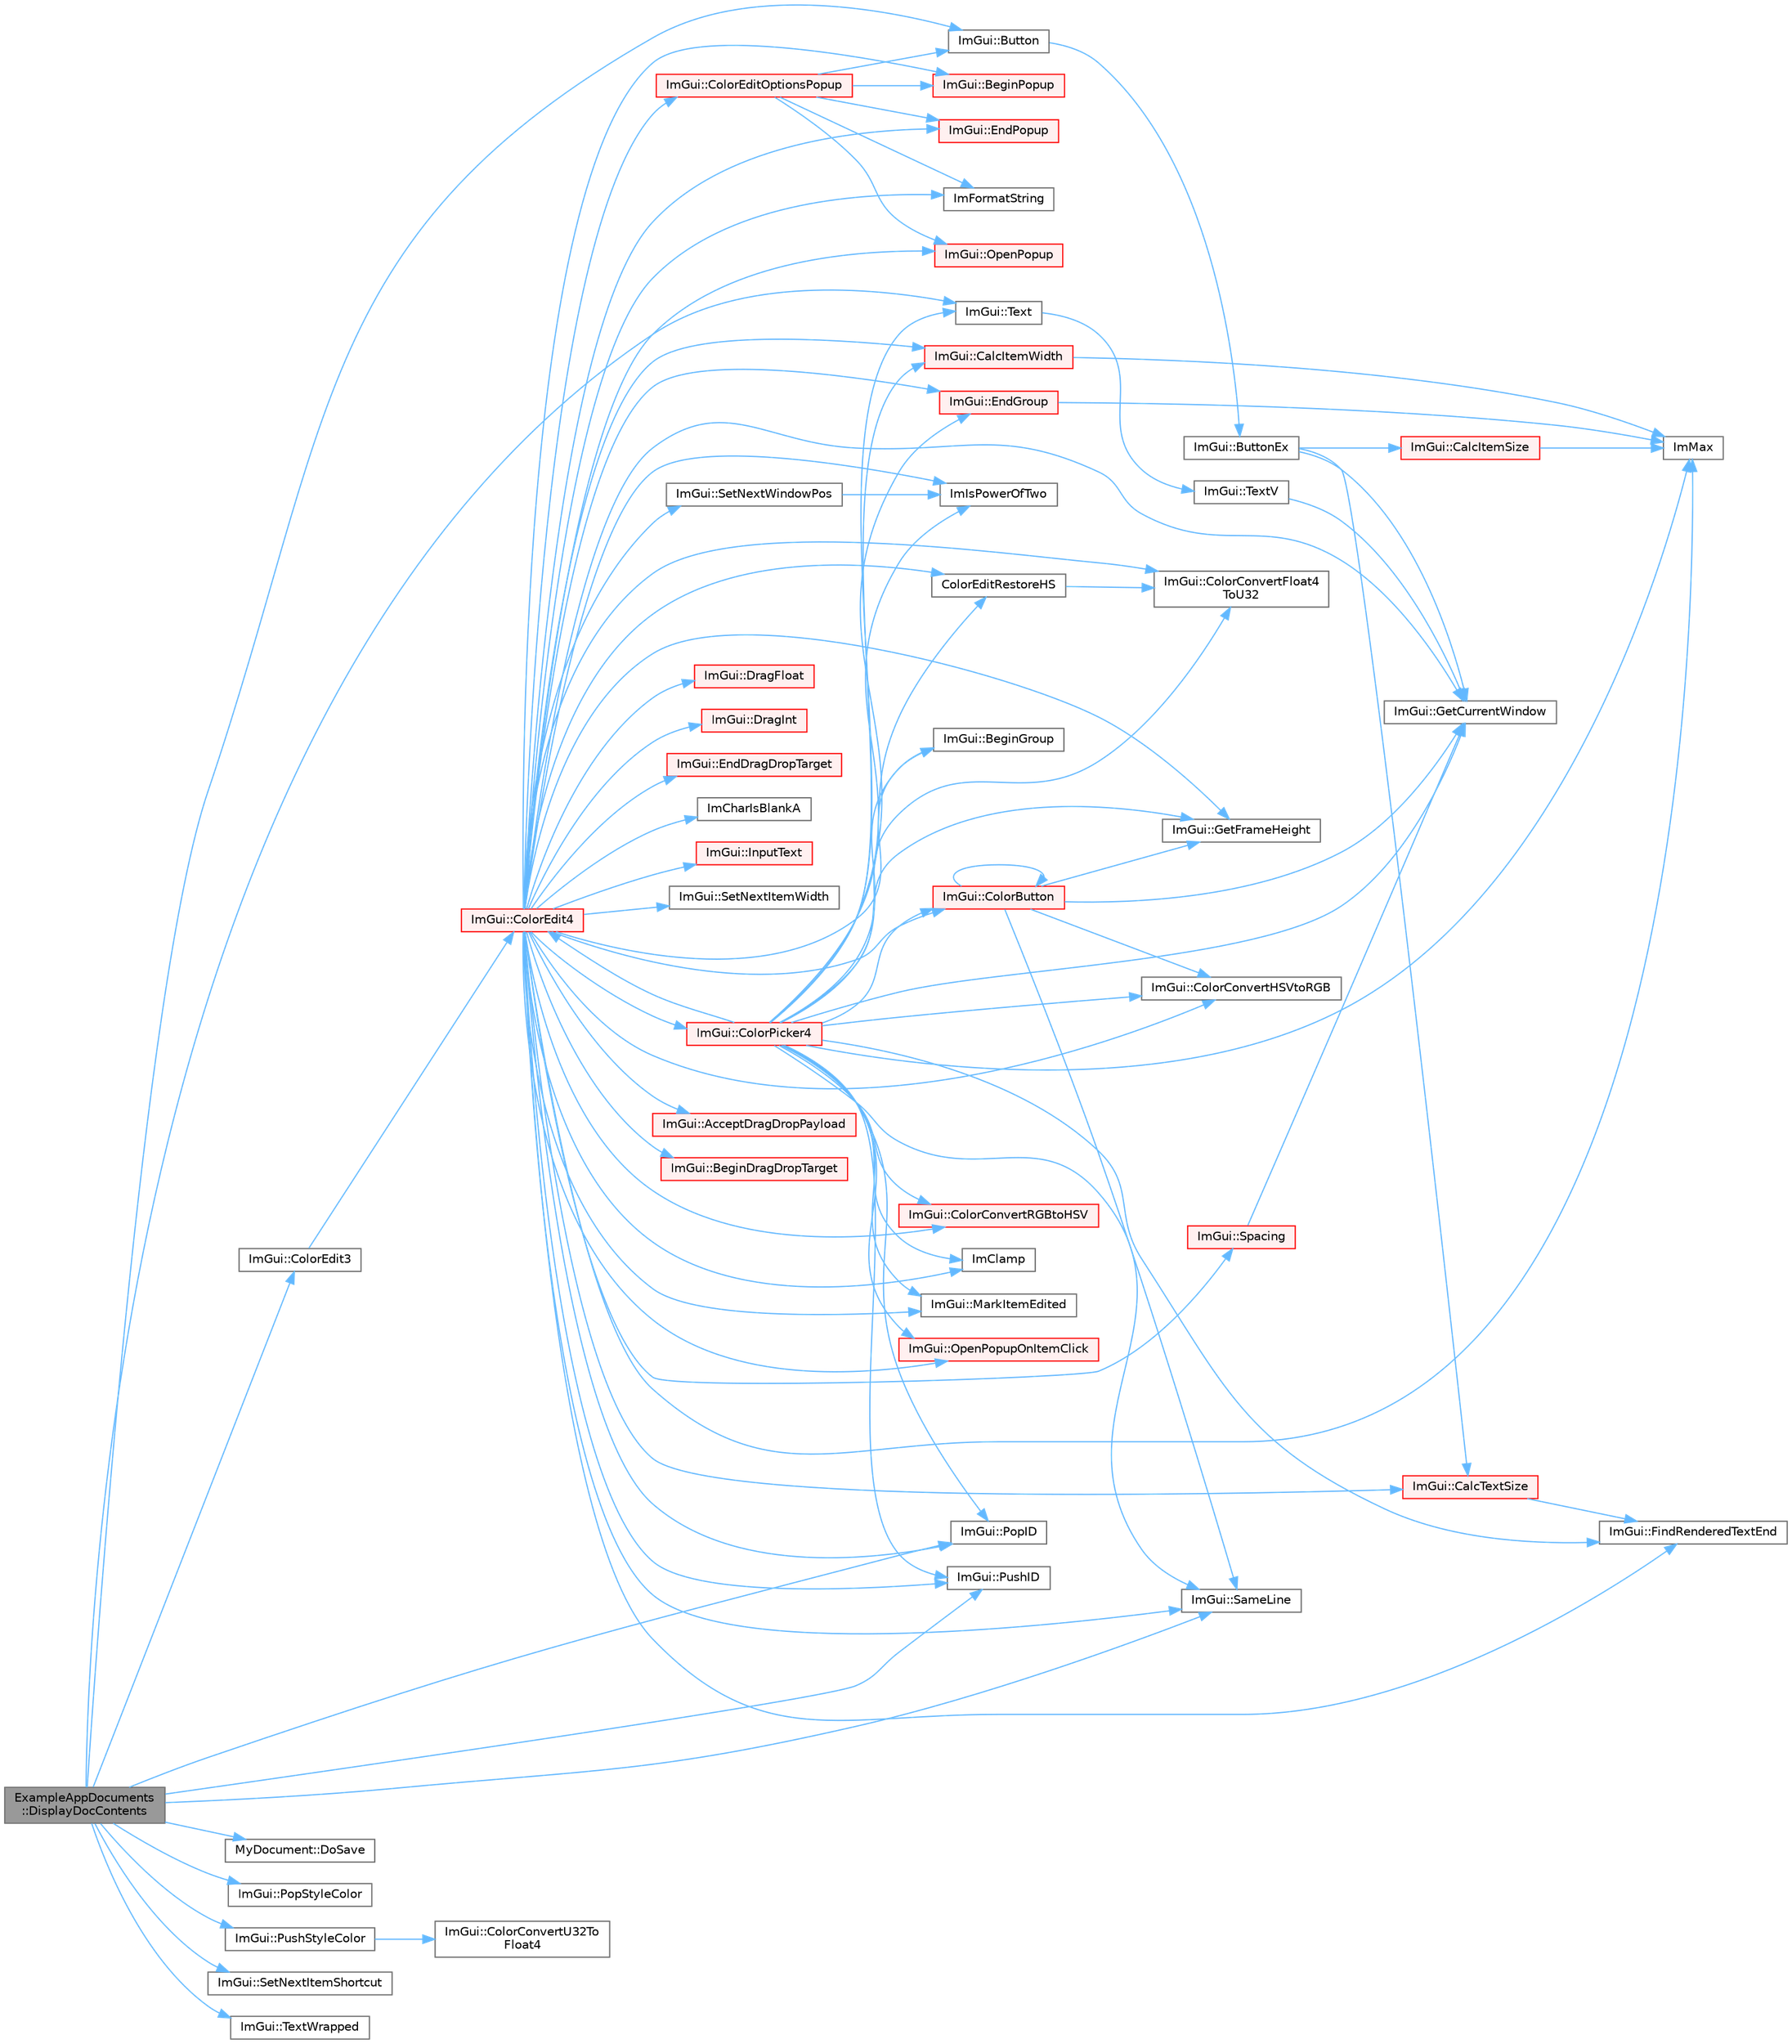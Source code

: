digraph "ExampleAppDocuments::DisplayDocContents"
{
 // LATEX_PDF_SIZE
  bgcolor="transparent";
  edge [fontname=Helvetica,fontsize=10,labelfontname=Helvetica,labelfontsize=10];
  node [fontname=Helvetica,fontsize=10,shape=box,height=0.2,width=0.4];
  rankdir="LR";
  Node1 [id="Node000001",label="ExampleAppDocuments\l::DisplayDocContents",height=0.2,width=0.4,color="gray40", fillcolor="grey60", style="filled", fontcolor="black",tooltip=" "];
  Node1 -> Node2 [id="edge1_Node000001_Node000002",color="steelblue1",style="solid",tooltip=" "];
  Node2 [id="Node000002",label="ImGui::Button",height=0.2,width=0.4,color="grey40", fillcolor="white", style="filled",URL="$namespace_im_gui.html#a38094c568ce398db5a3abb9d3ac92030",tooltip=" "];
  Node2 -> Node3 [id="edge2_Node000002_Node000003",color="steelblue1",style="solid",tooltip=" "];
  Node3 [id="Node000003",label="ImGui::ButtonEx",height=0.2,width=0.4,color="grey40", fillcolor="white", style="filled",URL="$namespace_im_gui.html#ae479220c66b039874c6e4c9e9b22849f",tooltip=" "];
  Node3 -> Node4 [id="edge3_Node000003_Node000004",color="steelblue1",style="solid",tooltip=" "];
  Node4 [id="Node000004",label="ImGui::CalcItemSize",height=0.2,width=0.4,color="red", fillcolor="#FFF0F0", style="filled",URL="$namespace_im_gui.html#acaef0497f7982dd98bf215e50129cd9b",tooltip=" "];
  Node4 -> Node6 [id="edge4_Node000004_Node000006",color="steelblue1",style="solid",tooltip=" "];
  Node6 [id="Node000006",label="ImMax",height=0.2,width=0.4,color="grey40", fillcolor="white", style="filled",URL="$imgui__internal_8h.html#a7667efd95147d0422f140917c71a9226",tooltip=" "];
  Node3 -> Node7 [id="edge5_Node000003_Node000007",color="steelblue1",style="solid",tooltip=" "];
  Node7 [id="Node000007",label="ImGui::CalcTextSize",height=0.2,width=0.4,color="red", fillcolor="#FFF0F0", style="filled",URL="$namespace_im_gui.html#a848b9db6cc4a186751c0ecebcaadc33b",tooltip=" "];
  Node7 -> Node15 [id="edge6_Node000007_Node000015",color="steelblue1",style="solid",tooltip=" "];
  Node15 [id="Node000015",label="ImGui::FindRenderedTextEnd",height=0.2,width=0.4,color="grey40", fillcolor="white", style="filled",URL="$namespace_im_gui.html#a7671e1dbc803a31b06081b52a771d83f",tooltip=" "];
  Node3 -> Node16 [id="edge7_Node000003_Node000016",color="steelblue1",style="solid",tooltip=" "];
  Node16 [id="Node000016",label="ImGui::GetCurrentWindow",height=0.2,width=0.4,color="grey40", fillcolor="white", style="filled",URL="$namespace_im_gui.html#ac452417b5004ca16a814a72cff153526",tooltip=" "];
  Node1 -> Node17 [id="edge8_Node000001_Node000017",color="steelblue1",style="solid",tooltip=" "];
  Node17 [id="Node000017",label="ImGui::ColorEdit3",height=0.2,width=0.4,color="grey40", fillcolor="white", style="filled",URL="$namespace_im_gui.html#a5afe76ba1c91f07363e40396e7df656e",tooltip=" "];
  Node17 -> Node18 [id="edge9_Node000017_Node000018",color="steelblue1",style="solid",tooltip=" "];
  Node18 [id="Node000018",label="ImGui::ColorEdit4",height=0.2,width=0.4,color="red", fillcolor="#FFF0F0", style="filled",URL="$namespace_im_gui.html#ac3f45e2aa0b1d591cc8a2cdf8b566a45",tooltip=" "];
  Node18 -> Node19 [id="edge10_Node000018_Node000019",color="steelblue1",style="solid",tooltip=" "];
  Node19 [id="Node000019",label="ImGui::AcceptDragDropPayload",height=0.2,width=0.4,color="red", fillcolor="#FFF0F0", style="filled",URL="$namespace_im_gui.html#a5e0dac39e249bf50e2ae96dc4a97cb18",tooltip=" "];
  Node18 -> Node36 [id="edge11_Node000018_Node000036",color="steelblue1",style="solid",tooltip=" "];
  Node36 [id="Node000036",label="ImGui::BeginDragDropTarget",height=0.2,width=0.4,color="red", fillcolor="#FFF0F0", style="filled",URL="$namespace_im_gui.html#ac42384c3181406bbd0f3f4f77a73c7ed",tooltip=" "];
  Node18 -> Node38 [id="edge12_Node000018_Node000038",color="steelblue1",style="solid",tooltip=" "];
  Node38 [id="Node000038",label="ImGui::BeginGroup",height=0.2,width=0.4,color="grey40", fillcolor="white", style="filled",URL="$namespace_im_gui.html#a42407e196b7ed2a8755bff28aae9805f",tooltip=" "];
  Node18 -> Node39 [id="edge13_Node000018_Node000039",color="steelblue1",style="solid",tooltip=" "];
  Node39 [id="Node000039",label="ImGui::BeginPopup",height=0.2,width=0.4,color="red", fillcolor="#FFF0F0", style="filled",URL="$namespace_im_gui.html#a10e213926d8ca212266bc5fbded1e026",tooltip=" "];
  Node18 -> Node270 [id="edge14_Node000018_Node000270",color="steelblue1",style="solid",tooltip=" "];
  Node270 [id="Node000270",label="ImGui::CalcItemWidth",height=0.2,width=0.4,color="red", fillcolor="#FFF0F0", style="filled",URL="$namespace_im_gui.html#ab3b3ba92ebd8bca4a552dd93321a1994",tooltip=" "];
  Node270 -> Node6 [id="edge15_Node000270_Node000006",color="steelblue1",style="solid",tooltip=" "];
  Node18 -> Node7 [id="edge16_Node000018_Node000007",color="steelblue1",style="solid",tooltip=" "];
  Node18 -> Node523 [id="edge17_Node000018_Node000523",color="steelblue1",style="solid",tooltip=" "];
  Node523 [id="Node000523",label="ImGui::ColorButton",height=0.2,width=0.4,color="red", fillcolor="#FFF0F0", style="filled",URL="$namespace_im_gui.html#ae2d7c8f37726810753d71d480f0af7f0",tooltip=" "];
  Node523 -> Node523 [id="edge18_Node000523_Node000523",color="steelblue1",style="solid",tooltip=" "];
  Node523 -> Node524 [id="edge19_Node000523_Node000524",color="steelblue1",style="solid",tooltip=" "];
  Node524 [id="Node000524",label="ImGui::ColorConvertHSVtoRGB",height=0.2,width=0.4,color="grey40", fillcolor="white", style="filled",URL="$namespace_im_gui.html#a074427678b3e56378b7dcdefa4c8b5c7",tooltip=" "];
  Node523 -> Node16 [id="edge20_Node000523_Node000016",color="steelblue1",style="solid",tooltip=" "];
  Node523 -> Node236 [id="edge21_Node000523_Node000236",color="steelblue1",style="solid",tooltip=" "];
  Node236 [id="Node000236",label="ImGui::GetFrameHeight",height=0.2,width=0.4,color="grey40", fillcolor="white", style="filled",URL="$namespace_im_gui.html#ae560f17cf3262017cee888d1eb77f294",tooltip=" "];
  Node523 -> Node190 [id="edge22_Node000523_Node000190",color="steelblue1",style="solid",tooltip=" "];
  Node190 [id="Node000190",label="ImGui::SameLine",height=0.2,width=0.4,color="grey40", fillcolor="white", style="filled",URL="$namespace_im_gui.html#addd433eb3aae59119e341e80db474f66",tooltip=" "];
  Node18 -> Node35 [id="edge23_Node000018_Node000035",color="steelblue1",style="solid",tooltip=" "];
  Node35 [id="Node000035",label="ImGui::ColorConvertFloat4\lToU32",height=0.2,width=0.4,color="grey40", fillcolor="white", style="filled",URL="$namespace_im_gui.html#abe2691de0b1a71c774ab24cc91564a94",tooltip=" "];
  Node18 -> Node524 [id="edge24_Node000018_Node000524",color="steelblue1",style="solid",tooltip=" "];
  Node18 -> Node534 [id="edge25_Node000018_Node000534",color="steelblue1",style="solid",tooltip=" "];
  Node534 [id="Node000534",label="ImGui::ColorConvertRGBtoHSV",height=0.2,width=0.4,color="red", fillcolor="#FFF0F0", style="filled",URL="$namespace_im_gui.html#aaed5ed34aaaa02b61cbb67598c0ad9ca",tooltip=" "];
  Node18 -> Node535 [id="edge26_Node000018_Node000535",color="steelblue1",style="solid",tooltip=" "];
  Node535 [id="Node000535",label="ImGui::ColorEditOptionsPopup",height=0.2,width=0.4,color="red", fillcolor="#FFF0F0", style="filled",URL="$namespace_im_gui.html#a6bfb117816d669f8704e5d0c0c0795fe",tooltip=" "];
  Node535 -> Node39 [id="edge27_Node000535_Node000039",color="steelblue1",style="solid",tooltip=" "];
  Node535 -> Node2 [id="edge28_Node000535_Node000002",color="steelblue1",style="solid",tooltip=" "];
  Node535 -> Node258 [id="edge29_Node000535_Node000258",color="steelblue1",style="solid",tooltip=" "];
  Node258 [id="Node000258",label="ImGui::EndPopup",height=0.2,width=0.4,color="red", fillcolor="#FFF0F0", style="filled",URL="$namespace_im_gui.html#aa6a9b5696f2ea7eed7683425fc77b8f2",tooltip=" "];
  Node535 -> Node60 [id="edge30_Node000535_Node000060",color="steelblue1",style="solid",tooltip=" "];
  Node60 [id="Node000060",label="ImFormatString",height=0.2,width=0.4,color="grey40", fillcolor="white", style="filled",URL="$imgui_8cpp.html#a75ccaf7d676b1f567ba888ae42ac3809",tooltip=" "];
  Node535 -> Node536 [id="edge31_Node000535_Node000536",color="steelblue1",style="solid",tooltip=" "];
  Node536 [id="Node000536",label="ImGui::OpenPopup",height=0.2,width=0.4,color="red", fillcolor="#FFF0F0", style="filled",URL="$namespace_im_gui.html#a9e1be94ca8c4d48a20b230cdfc9b18c5",tooltip=" "];
  Node18 -> Node538 [id="edge32_Node000018_Node000538",color="steelblue1",style="solid",tooltip=" "];
  Node538 [id="Node000538",label="ColorEditRestoreHS",height=0.2,width=0.4,color="grey40", fillcolor="white", style="filled",URL="$imgui__widgets_8cpp.html#a76a5fa9d62488d7c073dea45fb2208f7",tooltip=" "];
  Node538 -> Node35 [id="edge33_Node000538_Node000035",color="steelblue1",style="solid",tooltip=" "];
  Node18 -> Node539 [id="edge34_Node000018_Node000539",color="steelblue1",style="solid",tooltip=" "];
  Node539 [id="Node000539",label="ImGui::ColorPicker4",height=0.2,width=0.4,color="red", fillcolor="#FFF0F0", style="filled",URL="$namespace_im_gui.html#a3d5aae9e0a14aa051d5a799abbe97b32",tooltip=" "];
  Node539 -> Node38 [id="edge35_Node000539_Node000038",color="steelblue1",style="solid",tooltip=" "];
  Node539 -> Node270 [id="edge36_Node000539_Node000270",color="steelblue1",style="solid",tooltip=" "];
  Node539 -> Node523 [id="edge37_Node000539_Node000523",color="steelblue1",style="solid",tooltip=" "];
  Node539 -> Node35 [id="edge38_Node000539_Node000035",color="steelblue1",style="solid",tooltip=" "];
  Node539 -> Node524 [id="edge39_Node000539_Node000524",color="steelblue1",style="solid",tooltip=" "];
  Node539 -> Node534 [id="edge40_Node000539_Node000534",color="steelblue1",style="solid",tooltip=" "];
  Node539 -> Node18 [id="edge41_Node000539_Node000018",color="steelblue1",style="solid",tooltip=" "];
  Node539 -> Node538 [id="edge42_Node000539_Node000538",color="steelblue1",style="solid",tooltip=" "];
  Node539 -> Node187 [id="edge43_Node000539_Node000187",color="steelblue1",style="solid",tooltip=" "];
  Node187 [id="Node000187",label="ImGui::EndGroup",height=0.2,width=0.4,color="red", fillcolor="#FFF0F0", style="filled",URL="$namespace_im_gui.html#a05fc97fc64f28a55486087f503d9a622",tooltip=" "];
  Node187 -> Node6 [id="edge44_Node000187_Node000006",color="steelblue1",style="solid",tooltip=" "];
  Node539 -> Node15 [id="edge45_Node000539_Node000015",color="steelblue1",style="solid",tooltip=" "];
  Node539 -> Node16 [id="edge46_Node000539_Node000016",color="steelblue1",style="solid",tooltip=" "];
  Node539 -> Node236 [id="edge47_Node000539_Node000236",color="steelblue1",style="solid",tooltip=" "];
  Node539 -> Node47 [id="edge48_Node000539_Node000047",color="steelblue1",style="solid",tooltip=" "];
  Node47 [id="Node000047",label="ImClamp",height=0.2,width=0.4,color="grey40", fillcolor="white", style="filled",URL="$imgui__internal_8h.html#a6e61ede308bfd68c7434e17905a29fc8",tooltip=" "];
  Node539 -> Node63 [id="edge49_Node000539_Node000063",color="steelblue1",style="solid",tooltip=" "];
  Node63 [id="Node000063",label="ImIsPowerOfTwo",height=0.2,width=0.4,color="grey40", fillcolor="white", style="filled",URL="$imgui__internal_8h.html#a3cc719adb48b1aed8ab1196ecea7e828",tooltip=" "];
  Node539 -> Node6 [id="edge50_Node000539_Node000006",color="steelblue1",style="solid",tooltip=" "];
  Node539 -> Node293 [id="edge51_Node000539_Node000293",color="steelblue1",style="solid",tooltip=" "];
  Node293 [id="Node000293",label="ImGui::MarkItemEdited",height=0.2,width=0.4,color="grey40", fillcolor="white", style="filled",URL="$namespace_im_gui.html#a83036681a36fbee2d35b5b57a1ef72e6",tooltip=" "];
  Node539 -> Node558 [id="edge52_Node000539_Node000558",color="steelblue1",style="solid",tooltip=" "];
  Node558 [id="Node000558",label="ImGui::OpenPopupOnItemClick",height=0.2,width=0.4,color="red", fillcolor="#FFF0F0", style="filled",URL="$namespace_im_gui.html#a3811834876930efd5cb08a25d8c022d0",tooltip=" "];
  Node539 -> Node122 [id="edge53_Node000539_Node000122",color="steelblue1",style="solid",tooltip=" "];
  Node122 [id="Node000122",label="ImGui::PopID",height=0.2,width=0.4,color="grey40", fillcolor="white", style="filled",URL="$namespace_im_gui.html#aba0b2d8f890a5d435ae43d0c4a2d4dd1",tooltip=" "];
  Node539 -> Node123 [id="edge54_Node000539_Node000123",color="steelblue1",style="solid",tooltip=" "];
  Node123 [id="Node000123",label="ImGui::PushID",height=0.2,width=0.4,color="grey40", fillcolor="white", style="filled",URL="$namespace_im_gui.html#a27a8533605dc5b8cabf161bf7715bbde",tooltip=" "];
  Node539 -> Node190 [id="edge55_Node000539_Node000190",color="steelblue1",style="solid",tooltip=" "];
  Node539 -> Node526 [id="edge56_Node000539_Node000526",color="steelblue1",style="solid",tooltip=" "];
  Node526 [id="Node000526",label="ImGui::Text",height=0.2,width=0.4,color="grey40", fillcolor="white", style="filled",URL="$namespace_im_gui.html#a9e7b83611fe441d54fad2effb4bf4965",tooltip=" "];
  Node526 -> Node376 [id="edge57_Node000526_Node000376",color="steelblue1",style="solid",tooltip=" "];
  Node376 [id="Node000376",label="ImGui::TextV",height=0.2,width=0.4,color="grey40", fillcolor="white", style="filled",URL="$namespace_im_gui.html#a10a0d6362178c2f743092f21e1b6cd20",tooltip=" "];
  Node376 -> Node16 [id="edge58_Node000376_Node000016",color="steelblue1",style="solid",tooltip=" "];
  Node18 -> Node564 [id="edge59_Node000018_Node000564",color="steelblue1",style="solid",tooltip=" "];
  Node564 [id="Node000564",label="ImGui::DragFloat",height=0.2,width=0.4,color="red", fillcolor="#FFF0F0", style="filled",URL="$namespace_im_gui.html#aab1b20e7bf98aa7bbdb26f8cd3ad91e6",tooltip=" "];
  Node18 -> Node613 [id="edge60_Node000018_Node000613",color="steelblue1",style="solid",tooltip=" "];
  Node613 [id="Node000613",label="ImGui::DragInt",height=0.2,width=0.4,color="red", fillcolor="#FFF0F0", style="filled",URL="$namespace_im_gui.html#a3714db739ae51fc75601d7fad234a58b",tooltip=" "];
  Node18 -> Node418 [id="edge61_Node000018_Node000418",color="steelblue1",style="solid",tooltip=" "];
  Node418 [id="Node000418",label="ImGui::EndDragDropTarget",height=0.2,width=0.4,color="red", fillcolor="#FFF0F0", style="filled",URL="$namespace_im_gui.html#ae8313266214728f86c2cb7cb30a30e89",tooltip=" "];
  Node18 -> Node187 [id="edge62_Node000018_Node000187",color="steelblue1",style="solid",tooltip=" "];
  Node18 -> Node258 [id="edge63_Node000018_Node000258",color="steelblue1",style="solid",tooltip=" "];
  Node18 -> Node15 [id="edge64_Node000018_Node000015",color="steelblue1",style="solid",tooltip=" "];
  Node18 -> Node16 [id="edge65_Node000018_Node000016",color="steelblue1",style="solid",tooltip=" "];
  Node18 -> Node236 [id="edge66_Node000018_Node000236",color="steelblue1",style="solid",tooltip=" "];
  Node18 -> Node10 [id="edge67_Node000018_Node000010",color="steelblue1",style="solid",tooltip=" "];
  Node10 [id="Node000010",label="ImCharIsBlankA",height=0.2,width=0.4,color="grey40", fillcolor="white", style="filled",URL="$imgui__internal_8h.html#ac22c577d0d6591a9d948ab5590663359",tooltip=" "];
  Node18 -> Node47 [id="edge68_Node000018_Node000047",color="steelblue1",style="solid",tooltip=" "];
  Node18 -> Node60 [id="edge69_Node000018_Node000060",color="steelblue1",style="solid",tooltip=" "];
  Node18 -> Node63 [id="edge70_Node000018_Node000063",color="steelblue1",style="solid",tooltip=" "];
  Node18 -> Node6 [id="edge71_Node000018_Node000006",color="steelblue1",style="solid",tooltip=" "];
  Node18 -> Node614 [id="edge72_Node000018_Node000614",color="steelblue1",style="solid",tooltip=" "];
  Node614 [id="Node000614",label="ImGui::InputText",height=0.2,width=0.4,color="red", fillcolor="#FFF0F0", style="filled",URL="$namespace_im_gui.html#aa72b5760a3a206729723a587ac7c8519",tooltip=" "];
  Node18 -> Node293 [id="edge73_Node000018_Node000293",color="steelblue1",style="solid",tooltip=" "];
  Node18 -> Node536 [id="edge74_Node000018_Node000536",color="steelblue1",style="solid",tooltip=" "];
  Node18 -> Node558 [id="edge75_Node000018_Node000558",color="steelblue1",style="solid",tooltip=" "];
  Node18 -> Node122 [id="edge76_Node000018_Node000122",color="steelblue1",style="solid",tooltip=" "];
  Node18 -> Node123 [id="edge77_Node000018_Node000123",color="steelblue1",style="solid",tooltip=" "];
  Node18 -> Node190 [id="edge78_Node000018_Node000190",color="steelblue1",style="solid",tooltip=" "];
  Node18 -> Node615 [id="edge79_Node000018_Node000615",color="steelblue1",style="solid",tooltip=" "];
  Node615 [id="Node000615",label="ImGui::SetNextItemWidth",height=0.2,width=0.4,color="grey40", fillcolor="white", style="filled",URL="$namespace_im_gui.html#a1291228607bee5a703df6553f27cbbb9",tooltip=" "];
  Node18 -> Node62 [id="edge80_Node000018_Node000062",color="steelblue1",style="solid",tooltip=" "];
  Node62 [id="Node000062",label="ImGui::SetNextWindowPos",height=0.2,width=0.4,color="grey40", fillcolor="white", style="filled",URL="$namespace_im_gui.html#afbccd31113430670b5ab2bf0d6f509bf",tooltip=" "];
  Node62 -> Node63 [id="edge81_Node000062_Node000063",color="steelblue1",style="solid",tooltip=" "];
  Node18 -> Node616 [id="edge82_Node000018_Node000616",color="steelblue1",style="solid",tooltip=" "];
  Node616 [id="Node000616",label="ImGui::Spacing",height=0.2,width=0.4,color="red", fillcolor="#FFF0F0", style="filled",URL="$namespace_im_gui.html#a2659e2bfe84b4cad0facd65d5c1ac90d",tooltip=" "];
  Node616 -> Node16 [id="edge83_Node000616_Node000016",color="steelblue1",style="solid",tooltip=" "];
  Node1 -> Node617 [id="edge84_Node000001_Node000617",color="steelblue1",style="solid",tooltip=" "];
  Node617 [id="Node000617",label="MyDocument::DoSave",height=0.2,width=0.4,color="grey40", fillcolor="white", style="filled",URL="$struct_my_document.html#a95b8cc478b59e5fc70a187e990506668",tooltip=" "];
  Node1 -> Node122 [id="edge85_Node000001_Node000122",color="steelblue1",style="solid",tooltip=" "];
  Node1 -> Node242 [id="edge86_Node000001_Node000242",color="steelblue1",style="solid",tooltip=" "];
  Node242 [id="Node000242",label="ImGui::PopStyleColor",height=0.2,width=0.4,color="grey40", fillcolor="white", style="filled",URL="$namespace_im_gui.html#a9795f730b4043a98b6254738d86efcdc",tooltip=" "];
  Node1 -> Node123 [id="edge87_Node000001_Node000123",color="steelblue1",style="solid",tooltip=" "];
  Node1 -> Node244 [id="edge88_Node000001_Node000244",color="steelblue1",style="solid",tooltip=" "];
  Node244 [id="Node000244",label="ImGui::PushStyleColor",height=0.2,width=0.4,color="grey40", fillcolor="white", style="filled",URL="$namespace_im_gui.html#a77ee84afb636e05eb4b2d6eeddcc2aa8",tooltip=" "];
  Node244 -> Node245 [id="edge89_Node000244_Node000245",color="steelblue1",style="solid",tooltip=" "];
  Node245 [id="Node000245",label="ImGui::ColorConvertU32To\lFloat4",height=0.2,width=0.4,color="grey40", fillcolor="white", style="filled",URL="$namespace_im_gui.html#a74df648cad381b5ad979c3609b7f4b2a",tooltip=" "];
  Node1 -> Node190 [id="edge90_Node000001_Node000190",color="steelblue1",style="solid",tooltip=" "];
  Node1 -> Node618 [id="edge91_Node000001_Node000618",color="steelblue1",style="solid",tooltip=" "];
  Node618 [id="Node000618",label="ImGui::SetNextItemShortcut",height=0.2,width=0.4,color="grey40", fillcolor="white", style="filled",URL="$namespace_im_gui.html#ad2d0bdcebd6d1c9c40edfafb111b881d",tooltip=" "];
  Node1 -> Node526 [id="edge92_Node000001_Node000526",color="steelblue1",style="solid",tooltip=" "];
  Node1 -> Node619 [id="edge93_Node000001_Node000619",color="steelblue1",style="solid",tooltip=" "];
  Node619 [id="Node000619",label="ImGui::TextWrapped",height=0.2,width=0.4,color="grey40", fillcolor="white", style="filled",URL="$namespace_im_gui.html#ad57bb15c599e73b2ccc7c0f7de6e5823",tooltip=" "];
}
